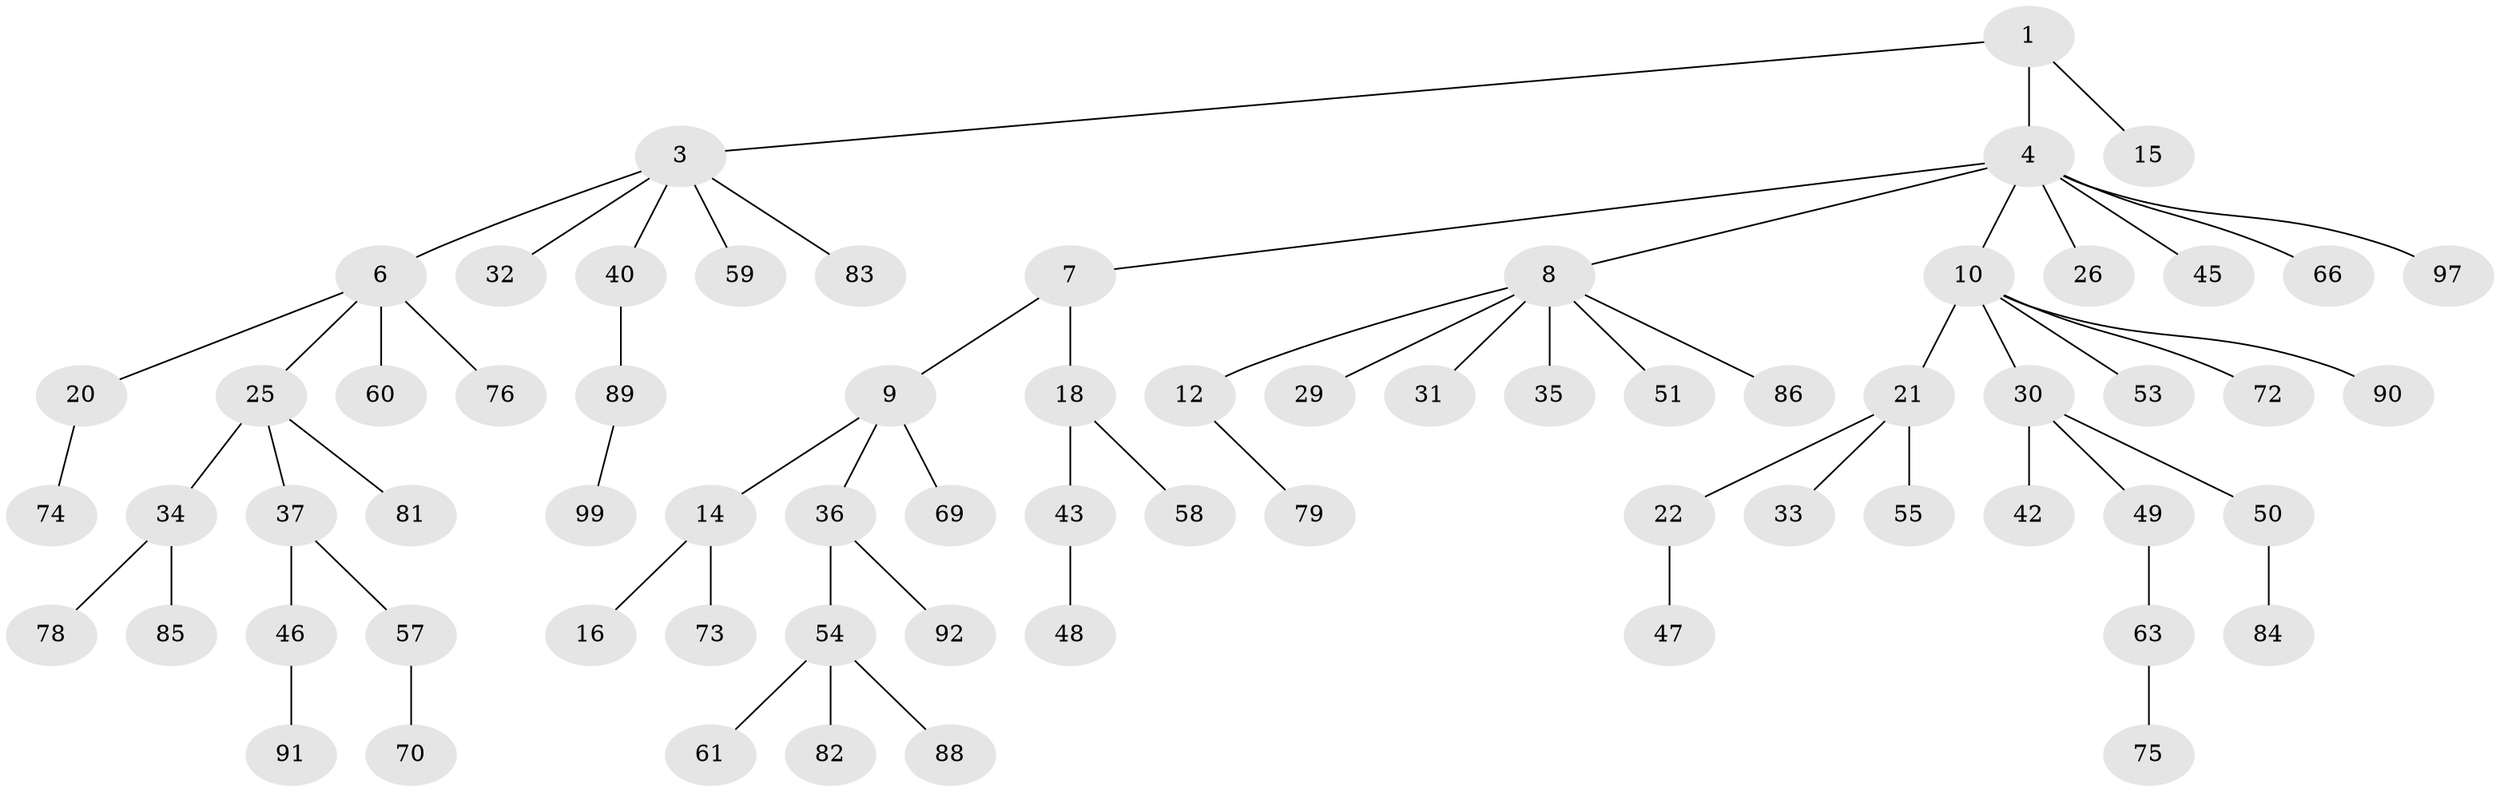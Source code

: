 // original degree distribution, {3: 0.07766990291262135, 2: 0.2524271844660194, 4: 0.10679611650485436, 6: 0.019417475728155338, 5: 0.038834951456310676, 1: 0.5048543689320388}
// Generated by graph-tools (version 1.1) at 2025/42/03/06/25 10:42:03]
// undirected, 69 vertices, 68 edges
graph export_dot {
graph [start="1"]
  node [color=gray90,style=filled];
  1 [super="+2"];
  3 [super="+23"];
  4 [super="+5"];
  6 [super="+13"];
  7;
  8 [super="+11"];
  9 [super="+28"];
  10 [super="+19"];
  12 [super="+24"];
  14 [super="+94"];
  15;
  16 [super="+17"];
  18 [super="+38"];
  20 [super="+101"];
  21 [super="+68"];
  22 [super="+39"];
  25 [super="+27"];
  26;
  29;
  30 [super="+44"];
  31;
  32 [super="+87"];
  33;
  34 [super="+41"];
  35 [super="+67"];
  36 [super="+80"];
  37 [super="+100"];
  40;
  42;
  43;
  45;
  46 [super="+71"];
  47;
  48;
  49 [super="+56"];
  50 [super="+98"];
  51 [super="+52"];
  53 [super="+96"];
  54 [super="+62"];
  55;
  57;
  58;
  59;
  60 [super="+77"];
  61 [super="+65"];
  63 [super="+64"];
  66;
  69;
  70 [super="+103"];
  72;
  73;
  74;
  75;
  76;
  78;
  79;
  81;
  82;
  83;
  84;
  85;
  86 [super="+102"];
  88;
  89 [super="+93"];
  90;
  91 [super="+95"];
  92;
  97;
  99;
  1 -- 3;
  1 -- 15;
  1 -- 4;
  3 -- 6;
  3 -- 40;
  3 -- 32;
  3 -- 59;
  3 -- 83;
  4 -- 8;
  4 -- 26;
  4 -- 66;
  4 -- 97;
  4 -- 10;
  4 -- 45;
  4 -- 7;
  6 -- 20;
  6 -- 25;
  6 -- 60;
  6 -- 76;
  7 -- 9;
  7 -- 18;
  8 -- 31;
  8 -- 35;
  8 -- 51;
  8 -- 86;
  8 -- 12;
  8 -- 29;
  9 -- 14;
  9 -- 36;
  9 -- 69;
  10 -- 30;
  10 -- 90;
  10 -- 53;
  10 -- 21;
  10 -- 72;
  12 -- 79;
  14 -- 16;
  14 -- 73;
  18 -- 58;
  18 -- 43;
  20 -- 74;
  21 -- 22;
  21 -- 33;
  21 -- 55;
  22 -- 47;
  25 -- 34;
  25 -- 37;
  25 -- 81;
  30 -- 42;
  30 -- 49;
  30 -- 50;
  34 -- 78;
  34 -- 85;
  36 -- 54;
  36 -- 92;
  37 -- 46;
  37 -- 57;
  40 -- 89;
  43 -- 48;
  46 -- 91;
  49 -- 63;
  50 -- 84;
  54 -- 61;
  54 -- 88;
  54 -- 82;
  57 -- 70;
  63 -- 75;
  89 -- 99;
}
